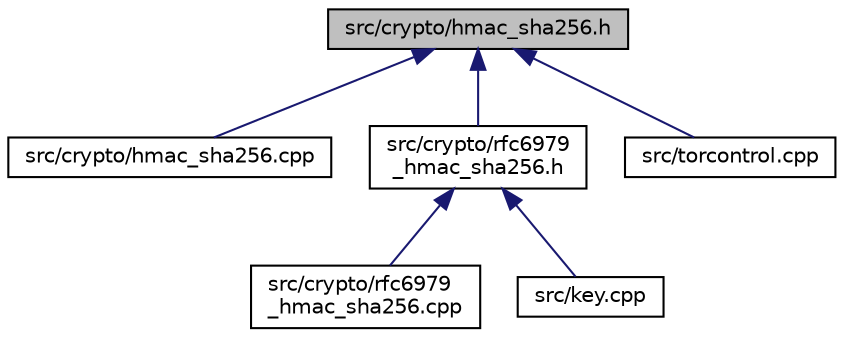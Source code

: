 digraph "src/crypto/hmac_sha256.h"
{
  edge [fontname="Helvetica",fontsize="10",labelfontname="Helvetica",labelfontsize="10"];
  node [fontname="Helvetica",fontsize="10",shape=record];
  Node4 [label="src/crypto/hmac_sha256.h",height=0.2,width=0.4,color="black", fillcolor="grey75", style="filled", fontcolor="black"];
  Node4 -> Node5 [dir="back",color="midnightblue",fontsize="10",style="solid",fontname="Helvetica"];
  Node5 [label="src/crypto/hmac_sha256.cpp",height=0.2,width=0.4,color="black", fillcolor="white", style="filled",URL="$hmac__sha256_8cpp.html"];
  Node4 -> Node6 [dir="back",color="midnightblue",fontsize="10",style="solid",fontname="Helvetica"];
  Node6 [label="src/crypto/rfc6979\l_hmac_sha256.h",height=0.2,width=0.4,color="black", fillcolor="white", style="filled",URL="$rfc6979__hmac__sha256_8h.html"];
  Node6 -> Node7 [dir="back",color="midnightblue",fontsize="10",style="solid",fontname="Helvetica"];
  Node7 [label="src/crypto/rfc6979\l_hmac_sha256.cpp",height=0.2,width=0.4,color="black", fillcolor="white", style="filled",URL="$rfc6979__hmac__sha256_8cpp.html"];
  Node6 -> Node8 [dir="back",color="midnightblue",fontsize="10",style="solid",fontname="Helvetica"];
  Node8 [label="src/key.cpp",height=0.2,width=0.4,color="black", fillcolor="white", style="filled",URL="$key_8cpp.html"];
  Node4 -> Node9 [dir="back",color="midnightblue",fontsize="10",style="solid",fontname="Helvetica"];
  Node9 [label="src/torcontrol.cpp",height=0.2,width=0.4,color="black", fillcolor="white", style="filled",URL="$torcontrol_8cpp.html"];
}
